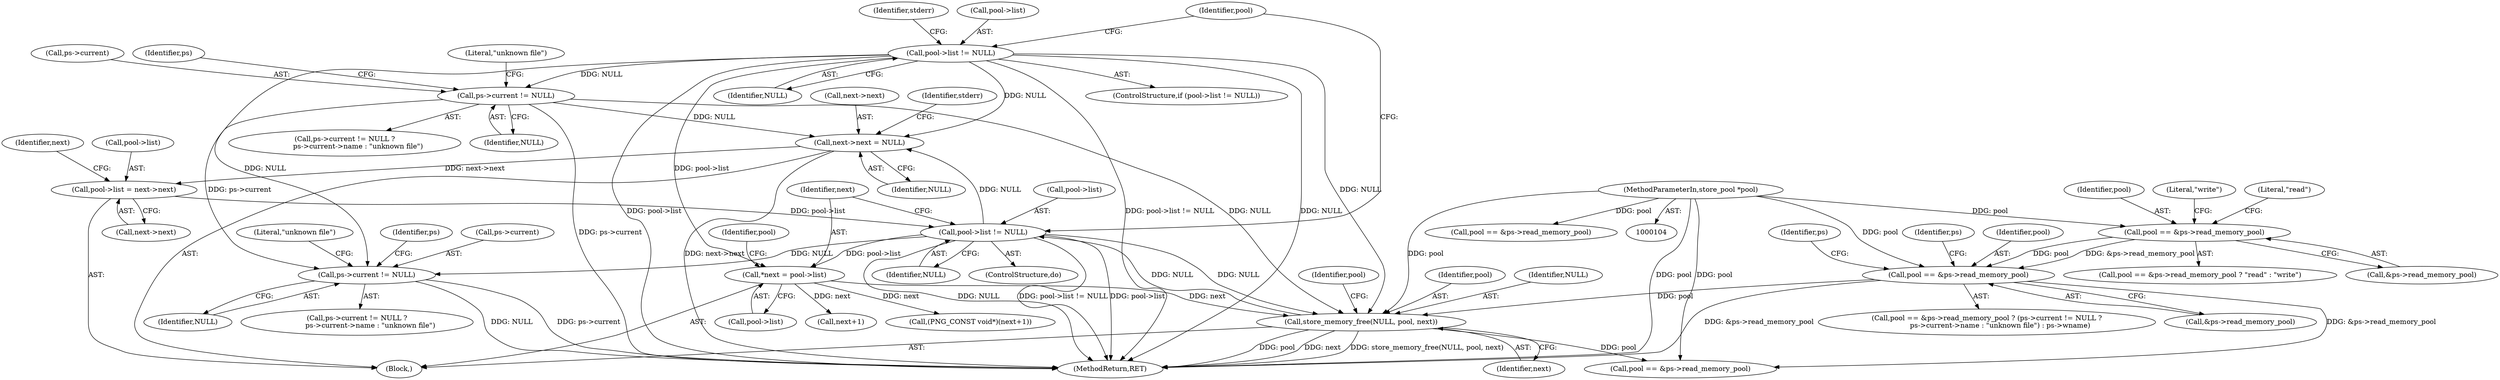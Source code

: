 digraph "0_Android_9d4853418ab2f754c2b63e091c29c5529b8b86ca_141@pointer" {
"1000247" [label="(Call,ps->current != NULL)"];
"1000138" [label="(Call,ps->current != NULL)"];
"1000109" [label="(Call,pool->list != NULL)"];
"1000193" [label="(Call,pool->list != NULL)"];
"1000164" [label="(Call,pool->list = next->next)"];
"1000171" [label="(Call,next->next = NULL)"];
"1000189" [label="(Call,store_memory_free(NULL, pool, next))"];
"1000131" [label="(Call,pool == &ps->read_memory_pool)"];
"1000122" [label="(Call,pool == &ps->read_memory_pool)"];
"1000106" [label="(MethodParameterIn,store_pool *pool)"];
"1000159" [label="(Call,*next = pool->list)"];
"1000110" [label="(Call,pool->list)"];
"1000246" [label="(Call,ps->current != NULL ?\n            ps->current->name : \"unknown file\")"];
"1000159" [label="(Call,*next = pool->list)"];
"1000137" [label="(Call,ps->current != NULL ?\n            ps->current->name : \"unknown file\")"];
"1000128" [label="(Literal,\"read\")"];
"1000177" [label="(Identifier,stderr)"];
"1000251" [label="(Identifier,NULL)"];
"1000113" [label="(Identifier,NULL)"];
"1000166" [label="(Identifier,pool)"];
"1000142" [label="(Identifier,NULL)"];
"1000173" [label="(Identifier,next)"];
"1000186" [label="(Call,next+1)"];
"1000106" [label="(MethodParameterIn,store_pool *pool)"];
"1000247" [label="(Call,ps->current != NULL)"];
"1000116" [label="(Identifier,stderr)"];
"1000194" [label="(Call,pool->list)"];
"1000189" [label="(Call,store_memory_free(NULL, pool, next))"];
"1000172" [label="(Call,next->next)"];
"1000130" [label="(Call,pool == &ps->read_memory_pool ? (ps->current != NULL ?\n            ps->current->name : \"unknown file\") : ps->wname)"];
"1000124" [label="(Call,&ps->read_memory_pool)"];
"1000184" [label="(Call,(PNG_CONST void*)(next+1))"];
"1000175" [label="(Identifier,NULL)"];
"1000197" [label="(Identifier,NULL)"];
"1000131" [label="(Call,pool == &ps->read_memory_pool)"];
"1000123" [label="(Identifier,pool)"];
"1000122" [label="(Call,pool == &ps->read_memory_pool)"];
"1000133" [label="(Call,&ps->read_memory_pool)"];
"1000109" [label="(Call,pool->list != NULL)"];
"1000160" [label="(Identifier,next)"];
"1000164" [label="(Call,pool->list = next->next)"];
"1000191" [label="(Identifier,pool)"];
"1000257" [label="(Literal,\"unknown file\")"];
"1000231" [label="(Call,pool == &ps->read_memory_pool)"];
"1000132" [label="(Identifier,pool)"];
"1000254" [label="(Identifier,ps)"];
"1000190" [label="(Identifier,NULL)"];
"1000161" [label="(Call,pool->list)"];
"1000248" [label="(Call,ps->current)"];
"1000157" [label="(Block,)"];
"1000139" [label="(Call,ps->current)"];
"1000193" [label="(Call,pool->list != NULL)"];
"1000140" [label="(Identifier,ps)"];
"1000145" [label="(Identifier,ps)"];
"1000156" [label="(ControlStructure,do)"];
"1000165" [label="(Call,pool->list)"];
"1000192" [label="(Identifier,next)"];
"1000240" [label="(Call,pool == &ps->read_memory_pool)"];
"1000121" [label="(Call,pool == &ps->read_memory_pool ? \"read\" : \"write\")"];
"1000129" [label="(Literal,\"write\")"];
"1000201" [label="(Identifier,pool)"];
"1000150" [label="(Identifier,ps)"];
"1000108" [label="(ControlStructure,if (pool->list != NULL))"];
"1000310" [label="(MethodReturn,RET)"];
"1000195" [label="(Identifier,pool)"];
"1000168" [label="(Call,next->next)"];
"1000148" [label="(Literal,\"unknown file\")"];
"1000138" [label="(Call,ps->current != NULL)"];
"1000171" [label="(Call,next->next = NULL)"];
"1000247" -> "1000246"  [label="AST: "];
"1000247" -> "1000251"  [label="CFG: "];
"1000248" -> "1000247"  [label="AST: "];
"1000251" -> "1000247"  [label="AST: "];
"1000254" -> "1000247"  [label="CFG: "];
"1000257" -> "1000247"  [label="CFG: "];
"1000247" -> "1000310"  [label="DDG: ps->current"];
"1000247" -> "1000310"  [label="DDG: NULL"];
"1000138" -> "1000247"  [label="DDG: ps->current"];
"1000193" -> "1000247"  [label="DDG: NULL"];
"1000109" -> "1000247"  [label="DDG: NULL"];
"1000138" -> "1000137"  [label="AST: "];
"1000138" -> "1000142"  [label="CFG: "];
"1000139" -> "1000138"  [label="AST: "];
"1000142" -> "1000138"  [label="AST: "];
"1000145" -> "1000138"  [label="CFG: "];
"1000148" -> "1000138"  [label="CFG: "];
"1000138" -> "1000310"  [label="DDG: ps->current"];
"1000109" -> "1000138"  [label="DDG: NULL"];
"1000138" -> "1000171"  [label="DDG: NULL"];
"1000138" -> "1000189"  [label="DDG: NULL"];
"1000109" -> "1000108"  [label="AST: "];
"1000109" -> "1000113"  [label="CFG: "];
"1000110" -> "1000109"  [label="AST: "];
"1000113" -> "1000109"  [label="AST: "];
"1000116" -> "1000109"  [label="CFG: "];
"1000201" -> "1000109"  [label="CFG: "];
"1000109" -> "1000310"  [label="DDG: NULL"];
"1000109" -> "1000310"  [label="DDG: pool->list"];
"1000109" -> "1000310"  [label="DDG: pool->list != NULL"];
"1000109" -> "1000159"  [label="DDG: pool->list"];
"1000109" -> "1000171"  [label="DDG: NULL"];
"1000109" -> "1000189"  [label="DDG: NULL"];
"1000193" -> "1000156"  [label="AST: "];
"1000193" -> "1000197"  [label="CFG: "];
"1000194" -> "1000193"  [label="AST: "];
"1000197" -> "1000193"  [label="AST: "];
"1000160" -> "1000193"  [label="CFG: "];
"1000201" -> "1000193"  [label="CFG: "];
"1000193" -> "1000310"  [label="DDG: pool->list"];
"1000193" -> "1000310"  [label="DDG: NULL"];
"1000193" -> "1000310"  [label="DDG: pool->list != NULL"];
"1000193" -> "1000159"  [label="DDG: pool->list"];
"1000193" -> "1000171"  [label="DDG: NULL"];
"1000193" -> "1000189"  [label="DDG: NULL"];
"1000164" -> "1000193"  [label="DDG: pool->list"];
"1000189" -> "1000193"  [label="DDG: NULL"];
"1000164" -> "1000157"  [label="AST: "];
"1000164" -> "1000168"  [label="CFG: "];
"1000165" -> "1000164"  [label="AST: "];
"1000168" -> "1000164"  [label="AST: "];
"1000173" -> "1000164"  [label="CFG: "];
"1000171" -> "1000164"  [label="DDG: next->next"];
"1000171" -> "1000157"  [label="AST: "];
"1000171" -> "1000175"  [label="CFG: "];
"1000172" -> "1000171"  [label="AST: "];
"1000175" -> "1000171"  [label="AST: "];
"1000177" -> "1000171"  [label="CFG: "];
"1000171" -> "1000310"  [label="DDG: next->next"];
"1000189" -> "1000157"  [label="AST: "];
"1000189" -> "1000192"  [label="CFG: "];
"1000190" -> "1000189"  [label="AST: "];
"1000191" -> "1000189"  [label="AST: "];
"1000192" -> "1000189"  [label="AST: "];
"1000195" -> "1000189"  [label="CFG: "];
"1000189" -> "1000310"  [label="DDG: store_memory_free(NULL, pool, next)"];
"1000189" -> "1000310"  [label="DDG: pool"];
"1000189" -> "1000310"  [label="DDG: next"];
"1000131" -> "1000189"  [label="DDG: pool"];
"1000106" -> "1000189"  [label="DDG: pool"];
"1000159" -> "1000189"  [label="DDG: next"];
"1000189" -> "1000231"  [label="DDG: pool"];
"1000131" -> "1000130"  [label="AST: "];
"1000131" -> "1000133"  [label="CFG: "];
"1000132" -> "1000131"  [label="AST: "];
"1000133" -> "1000131"  [label="AST: "];
"1000140" -> "1000131"  [label="CFG: "];
"1000150" -> "1000131"  [label="CFG: "];
"1000131" -> "1000310"  [label="DDG: &ps->read_memory_pool"];
"1000122" -> "1000131"  [label="DDG: pool"];
"1000122" -> "1000131"  [label="DDG: &ps->read_memory_pool"];
"1000106" -> "1000131"  [label="DDG: pool"];
"1000131" -> "1000231"  [label="DDG: &ps->read_memory_pool"];
"1000122" -> "1000121"  [label="AST: "];
"1000122" -> "1000124"  [label="CFG: "];
"1000123" -> "1000122"  [label="AST: "];
"1000124" -> "1000122"  [label="AST: "];
"1000128" -> "1000122"  [label="CFG: "];
"1000129" -> "1000122"  [label="CFG: "];
"1000106" -> "1000122"  [label="DDG: pool"];
"1000106" -> "1000104"  [label="AST: "];
"1000106" -> "1000310"  [label="DDG: pool"];
"1000106" -> "1000231"  [label="DDG: pool"];
"1000106" -> "1000240"  [label="DDG: pool"];
"1000159" -> "1000157"  [label="AST: "];
"1000159" -> "1000161"  [label="CFG: "];
"1000160" -> "1000159"  [label="AST: "];
"1000161" -> "1000159"  [label="AST: "];
"1000166" -> "1000159"  [label="CFG: "];
"1000159" -> "1000184"  [label="DDG: next"];
"1000159" -> "1000186"  [label="DDG: next"];
}
